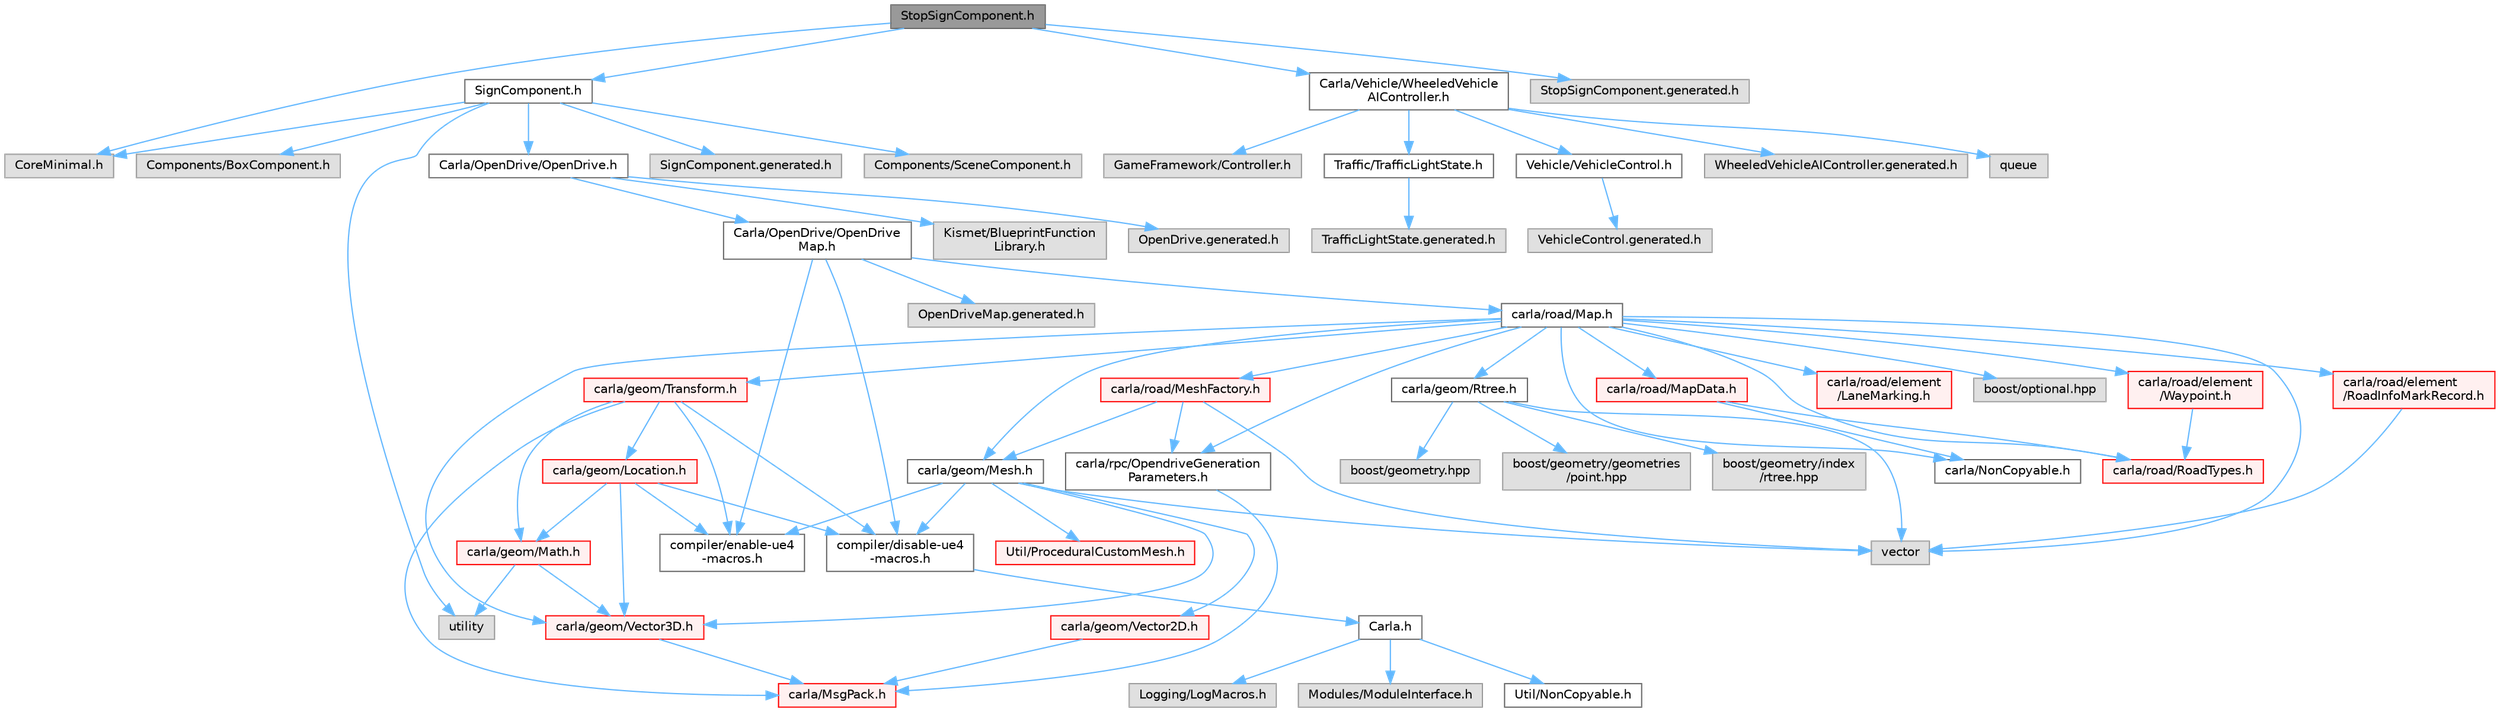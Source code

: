 digraph "StopSignComponent.h"
{
 // INTERACTIVE_SVG=YES
 // LATEX_PDF_SIZE
  bgcolor="transparent";
  edge [fontname=Helvetica,fontsize=10,labelfontname=Helvetica,labelfontsize=10];
  node [fontname=Helvetica,fontsize=10,shape=box,height=0.2,width=0.4];
  Node1 [id="Node000001",label="StopSignComponent.h",height=0.2,width=0.4,color="gray40", fillcolor="grey60", style="filled", fontcolor="black",tooltip=" "];
  Node1 -> Node2 [id="edge1_Node000001_Node000002",color="steelblue1",style="solid",tooltip=" "];
  Node2 [id="Node000002",label="CoreMinimal.h",height=0.2,width=0.4,color="grey60", fillcolor="#E0E0E0", style="filled",tooltip=" "];
  Node1 -> Node3 [id="edge2_Node000001_Node000003",color="steelblue1",style="solid",tooltip=" "];
  Node3 [id="Node000003",label="SignComponent.h",height=0.2,width=0.4,color="grey40", fillcolor="white", style="filled",URL="$de/d8e/SignComponent_8h.html",tooltip=" "];
  Node3 -> Node2 [id="edge3_Node000003_Node000002",color="steelblue1",style="solid",tooltip=" "];
  Node3 -> Node4 [id="edge4_Node000003_Node000004",color="steelblue1",style="solid",tooltip=" "];
  Node4 [id="Node000004",label="Components/SceneComponent.h",height=0.2,width=0.4,color="grey60", fillcolor="#E0E0E0", style="filled",tooltip=" "];
  Node3 -> Node5 [id="edge5_Node000003_Node000005",color="steelblue1",style="solid",tooltip=" "];
  Node5 [id="Node000005",label="Components/BoxComponent.h",height=0.2,width=0.4,color="grey60", fillcolor="#E0E0E0", style="filled",tooltip=" "];
  Node3 -> Node6 [id="edge6_Node000003_Node000006",color="steelblue1",style="solid",tooltip=" "];
  Node6 [id="Node000006",label="Carla/OpenDrive/OpenDrive.h",height=0.2,width=0.4,color="grey40", fillcolor="white", style="filled",URL="$d1/d9b/Unreal_2CarlaUE4_2Plugins_2Carla_2Source_2Carla_2OpenDrive_2OpenDrive_8h.html",tooltip=" "];
  Node6 -> Node7 [id="edge7_Node000006_Node000007",color="steelblue1",style="solid",tooltip=" "];
  Node7 [id="Node000007",label="Carla/OpenDrive/OpenDrive\lMap.h",height=0.2,width=0.4,color="grey40", fillcolor="white", style="filled",URL="$d6/d95/OpenDriveMap_8h.html",tooltip=" "];
  Node7 -> Node8 [id="edge8_Node000007_Node000008",color="steelblue1",style="solid",tooltip=" "];
  Node8 [id="Node000008",label="compiler/disable-ue4\l-macros.h",height=0.2,width=0.4,color="grey40", fillcolor="white", style="filled",URL="$d2/d02/disable-ue4-macros_8h.html",tooltip=" "];
  Node8 -> Node9 [id="edge9_Node000008_Node000009",color="steelblue1",style="solid",tooltip=" "];
  Node9 [id="Node000009",label="Carla.h",height=0.2,width=0.4,color="grey40", fillcolor="white", style="filled",URL="$d7/d7d/Carla_8h.html",tooltip=" "];
  Node9 -> Node10 [id="edge10_Node000009_Node000010",color="steelblue1",style="solid",tooltip=" "];
  Node10 [id="Node000010",label="Util/NonCopyable.h",height=0.2,width=0.4,color="grey40", fillcolor="white", style="filled",URL="$d4/d57/Unreal_2CarlaUE4_2Plugins_2Carla_2Source_2Carla_2Util_2NonCopyable_8h.html",tooltip=" "];
  Node9 -> Node11 [id="edge11_Node000009_Node000011",color="steelblue1",style="solid",tooltip=" "];
  Node11 [id="Node000011",label="Logging/LogMacros.h",height=0.2,width=0.4,color="grey60", fillcolor="#E0E0E0", style="filled",tooltip=" "];
  Node9 -> Node12 [id="edge12_Node000009_Node000012",color="steelblue1",style="solid",tooltip=" "];
  Node12 [id="Node000012",label="Modules/ModuleInterface.h",height=0.2,width=0.4,color="grey60", fillcolor="#E0E0E0", style="filled",tooltip=" "];
  Node7 -> Node13 [id="edge13_Node000007_Node000013",color="steelblue1",style="solid",tooltip=" "];
  Node13 [id="Node000013",label="carla/road/Map.h",height=0.2,width=0.4,color="grey40", fillcolor="white", style="filled",URL="$df/d64/road_2Map_8h.html",tooltip=" "];
  Node13 -> Node14 [id="edge14_Node000013_Node000014",color="steelblue1",style="solid",tooltip=" "];
  Node14 [id="Node000014",label="carla/geom/Mesh.h",height=0.2,width=0.4,color="grey40", fillcolor="white", style="filled",URL="$d9/d31/Mesh_8h.html",tooltip=" "];
  Node14 -> Node15 [id="edge15_Node000014_Node000015",color="steelblue1",style="solid",tooltip=" "];
  Node15 [id="Node000015",label="vector",height=0.2,width=0.4,color="grey60", fillcolor="#E0E0E0", style="filled",tooltip=" "];
  Node14 -> Node16 [id="edge16_Node000014_Node000016",color="steelblue1",style="solid",tooltip=" "];
  Node16 [id="Node000016",label="carla/geom/Vector3D.h",height=0.2,width=0.4,color="red", fillcolor="#FFF0F0", style="filled",URL="$de/d70/geom_2Vector3D_8h.html",tooltip=" "];
  Node16 -> Node17 [id="edge17_Node000016_Node000017",color="steelblue1",style="solid",tooltip=" "];
  Node17 [id="Node000017",label="carla/MsgPack.h",height=0.2,width=0.4,color="red", fillcolor="#FFF0F0", style="filled",URL="$d9/d6f/MsgPack_8h.html",tooltip=" "];
  Node14 -> Node33 [id="edge18_Node000014_Node000033",color="steelblue1",style="solid",tooltip=" "];
  Node33 [id="Node000033",label="carla/geom/Vector2D.h",height=0.2,width=0.4,color="red", fillcolor="#FFF0F0", style="filled",URL="$d7/d26/geom_2Vector2D_8h.html",tooltip=" "];
  Node33 -> Node17 [id="edge19_Node000033_Node000017",color="steelblue1",style="solid",tooltip=" "];
  Node14 -> Node34 [id="edge20_Node000014_Node000034",color="steelblue1",style="solid",tooltip=" "];
  Node34 [id="Node000034",label="compiler/enable-ue4\l-macros.h",height=0.2,width=0.4,color="grey40", fillcolor="white", style="filled",URL="$d9/da2/enable-ue4-macros_8h.html",tooltip=" "];
  Node14 -> Node35 [id="edge21_Node000014_Node000035",color="steelblue1",style="solid",tooltip=" "];
  Node35 [id="Node000035",label="Util/ProceduralCustomMesh.h",height=0.2,width=0.4,color="red", fillcolor="#FFF0F0", style="filled",URL="$d5/d30/ProceduralCustomMesh_8h.html",tooltip=" "];
  Node14 -> Node8 [id="edge22_Node000014_Node000008",color="steelblue1",style="solid",tooltip=" "];
  Node13 -> Node37 [id="edge23_Node000013_Node000037",color="steelblue1",style="solid",tooltip=" "];
  Node37 [id="Node000037",label="carla/geom/Rtree.h",height=0.2,width=0.4,color="grey40", fillcolor="white", style="filled",URL="$d5/d30/Rtree_8h.html",tooltip=" "];
  Node37 -> Node15 [id="edge24_Node000037_Node000015",color="steelblue1",style="solid",tooltip=" "];
  Node37 -> Node38 [id="edge25_Node000037_Node000038",color="steelblue1",style="solid",tooltip=" "];
  Node38 [id="Node000038",label="boost/geometry.hpp",height=0.2,width=0.4,color="grey60", fillcolor="#E0E0E0", style="filled",tooltip=" "];
  Node37 -> Node39 [id="edge26_Node000037_Node000039",color="steelblue1",style="solid",tooltip=" "];
  Node39 [id="Node000039",label="boost/geometry/geometries\l/point.hpp",height=0.2,width=0.4,color="grey60", fillcolor="#E0E0E0", style="filled",tooltip=" "];
  Node37 -> Node40 [id="edge27_Node000037_Node000040",color="steelblue1",style="solid",tooltip=" "];
  Node40 [id="Node000040",label="boost/geometry/index\l/rtree.hpp",height=0.2,width=0.4,color="grey60", fillcolor="#E0E0E0", style="filled",tooltip=" "];
  Node13 -> Node41 [id="edge28_Node000013_Node000041",color="steelblue1",style="solid",tooltip=" "];
  Node41 [id="Node000041",label="carla/geom/Transform.h",height=0.2,width=0.4,color="red", fillcolor="#FFF0F0", style="filled",URL="$de/d17/geom_2Transform_8h.html",tooltip=" "];
  Node41 -> Node17 [id="edge29_Node000041_Node000017",color="steelblue1",style="solid",tooltip=" "];
  Node41 -> Node42 [id="edge30_Node000041_Node000042",color="steelblue1",style="solid",tooltip=" "];
  Node42 [id="Node000042",label="carla/geom/Location.h",height=0.2,width=0.4,color="red", fillcolor="#FFF0F0", style="filled",URL="$d9/d8b/geom_2Location_8h.html",tooltip=" "];
  Node42 -> Node16 [id="edge31_Node000042_Node000016",color="steelblue1",style="solid",tooltip=" "];
  Node42 -> Node44 [id="edge32_Node000042_Node000044",color="steelblue1",style="solid",tooltip=" "];
  Node44 [id="Node000044",label="carla/geom/Math.h",height=0.2,width=0.4,color="red", fillcolor="#FFF0F0", style="filled",URL="$db/d8a/Math_8h.html",tooltip=" "];
  Node44 -> Node16 [id="edge33_Node000044_Node000016",color="steelblue1",style="solid",tooltip=" "];
  Node44 -> Node45 [id="edge34_Node000044_Node000045",color="steelblue1",style="solid",tooltip=" "];
  Node45 [id="Node000045",label="utility",height=0.2,width=0.4,color="grey60", fillcolor="#E0E0E0", style="filled",tooltip=" "];
  Node42 -> Node34 [id="edge35_Node000042_Node000034",color="steelblue1",style="solid",tooltip=" "];
  Node42 -> Node8 [id="edge36_Node000042_Node000008",color="steelblue1",style="solid",tooltip=" "];
  Node41 -> Node44 [id="edge37_Node000041_Node000044",color="steelblue1",style="solid",tooltip=" "];
  Node41 -> Node34 [id="edge38_Node000041_Node000034",color="steelblue1",style="solid",tooltip=" "];
  Node41 -> Node8 [id="edge39_Node000041_Node000008",color="steelblue1",style="solid",tooltip=" "];
  Node13 -> Node50 [id="edge40_Node000013_Node000050",color="steelblue1",style="solid",tooltip=" "];
  Node50 [id="Node000050",label="carla/NonCopyable.h",height=0.2,width=0.4,color="grey40", fillcolor="white", style="filled",URL="$d4/dd8/LibCarla_2source_2carla_2NonCopyable_8h.html",tooltip=" "];
  Node13 -> Node51 [id="edge41_Node000013_Node000051",color="steelblue1",style="solid",tooltip=" "];
  Node51 [id="Node000051",label="carla/road/element\l/LaneMarking.h",height=0.2,width=0.4,color="red", fillcolor="#FFF0F0", style="filled",URL="$d5/d4c/LaneMarking_8h.html",tooltip=" "];
  Node13 -> Node53 [id="edge42_Node000013_Node000053",color="steelblue1",style="solid",tooltip=" "];
  Node53 [id="Node000053",label="carla/road/element\l/RoadInfoMarkRecord.h",height=0.2,width=0.4,color="red", fillcolor="#FFF0F0", style="filled",URL="$dd/d32/RoadInfoMarkRecord_8h.html",tooltip=" "];
  Node53 -> Node15 [id="edge43_Node000053_Node000015",color="steelblue1",style="solid",tooltip=" "];
  Node13 -> Node58 [id="edge44_Node000013_Node000058",color="steelblue1",style="solid",tooltip=" "];
  Node58 [id="Node000058",label="carla/road/element\l/Waypoint.h",height=0.2,width=0.4,color="red", fillcolor="#FFF0F0", style="filled",URL="$d3/dbb/road_2element_2Waypoint_8h.html",tooltip=" "];
  Node58 -> Node59 [id="edge45_Node000058_Node000059",color="steelblue1",style="solid",tooltip=" "];
  Node59 [id="Node000059",label="carla/road/RoadTypes.h",height=0.2,width=0.4,color="red", fillcolor="#FFF0F0", style="filled",URL="$d6/dbb/RoadTypes_8h.html",tooltip=" "];
  Node13 -> Node61 [id="edge46_Node000013_Node000061",color="steelblue1",style="solid",tooltip=" "];
  Node61 [id="Node000061",label="carla/road/MapData.h",height=0.2,width=0.4,color="red", fillcolor="#FFF0F0", style="filled",URL="$d5/db7/MapData_8h.html",tooltip=" "];
  Node61 -> Node50 [id="edge47_Node000061_Node000050",color="steelblue1",style="solid",tooltip=" "];
  Node61 -> Node59 [id="edge48_Node000061_Node000059",color="steelblue1",style="solid",tooltip=" "];
  Node13 -> Node59 [id="edge49_Node000013_Node000059",color="steelblue1",style="solid",tooltip=" "];
  Node13 -> Node93 [id="edge50_Node000013_Node000093",color="steelblue1",style="solid",tooltip=" "];
  Node93 [id="Node000093",label="carla/road/MeshFactory.h",height=0.2,width=0.4,color="red", fillcolor="#FFF0F0", style="filled",URL="$d9/d87/MeshFactory_8h.html",tooltip=" "];
  Node93 -> Node15 [id="edge51_Node000093_Node000015",color="steelblue1",style="solid",tooltip=" "];
  Node93 -> Node14 [id="edge52_Node000093_Node000014",color="steelblue1",style="solid",tooltip=" "];
  Node93 -> Node94 [id="edge53_Node000093_Node000094",color="steelblue1",style="solid",tooltip=" "];
  Node94 [id="Node000094",label="carla/rpc/OpendriveGeneration\lParameters.h",height=0.2,width=0.4,color="grey40", fillcolor="white", style="filled",URL="$d9/d3b/OpendriveGenerationParameters_8h.html",tooltip=" "];
  Node94 -> Node17 [id="edge54_Node000094_Node000017",color="steelblue1",style="solid",tooltip=" "];
  Node13 -> Node16 [id="edge55_Node000013_Node000016",color="steelblue1",style="solid",tooltip=" "];
  Node13 -> Node94 [id="edge56_Node000013_Node000094",color="steelblue1",style="solid",tooltip=" "];
  Node13 -> Node95 [id="edge57_Node000013_Node000095",color="steelblue1",style="solid",tooltip=" "];
  Node95 [id="Node000095",label="boost/optional.hpp",height=0.2,width=0.4,color="grey60", fillcolor="#E0E0E0", style="filled",tooltip=" "];
  Node13 -> Node15 [id="edge58_Node000013_Node000015",color="steelblue1",style="solid",tooltip=" "];
  Node7 -> Node34 [id="edge59_Node000007_Node000034",color="steelblue1",style="solid",tooltip=" "];
  Node7 -> Node96 [id="edge60_Node000007_Node000096",color="steelblue1",style="solid",tooltip=" "];
  Node96 [id="Node000096",label="OpenDriveMap.generated.h",height=0.2,width=0.4,color="grey60", fillcolor="#E0E0E0", style="filled",tooltip=" "];
  Node6 -> Node97 [id="edge61_Node000006_Node000097",color="steelblue1",style="solid",tooltip=" "];
  Node97 [id="Node000097",label="Kismet/BlueprintFunction\lLibrary.h",height=0.2,width=0.4,color="grey60", fillcolor="#E0E0E0", style="filled",tooltip=" "];
  Node6 -> Node98 [id="edge62_Node000006_Node000098",color="steelblue1",style="solid",tooltip=" "];
  Node98 [id="Node000098",label="OpenDrive.generated.h",height=0.2,width=0.4,color="grey60", fillcolor="#E0E0E0", style="filled",tooltip=" "];
  Node3 -> Node45 [id="edge63_Node000003_Node000045",color="steelblue1",style="solid",tooltip=" "];
  Node3 -> Node99 [id="edge64_Node000003_Node000099",color="steelblue1",style="solid",tooltip=" "];
  Node99 [id="Node000099",label="SignComponent.generated.h",height=0.2,width=0.4,color="grey60", fillcolor="#E0E0E0", style="filled",tooltip=" "];
  Node1 -> Node100 [id="edge65_Node000001_Node000100",color="steelblue1",style="solid",tooltip=" "];
  Node100 [id="Node000100",label="Carla/Vehicle/WheeledVehicle\lAIController.h",height=0.2,width=0.4,color="grey40", fillcolor="white", style="filled",URL="$d2/d29/WheeledVehicleAIController_8h.html",tooltip=" "];
  Node100 -> Node101 [id="edge66_Node000100_Node000101",color="steelblue1",style="solid",tooltip=" "];
  Node101 [id="Node000101",label="queue",height=0.2,width=0.4,color="grey60", fillcolor="#E0E0E0", style="filled",tooltip=" "];
  Node100 -> Node102 [id="edge67_Node000100_Node000102",color="steelblue1",style="solid",tooltip=" "];
  Node102 [id="Node000102",label="GameFramework/Controller.h",height=0.2,width=0.4,color="grey60", fillcolor="#E0E0E0", style="filled",tooltip=" "];
  Node100 -> Node103 [id="edge68_Node000100_Node000103",color="steelblue1",style="solid",tooltip=" "];
  Node103 [id="Node000103",label="Traffic/TrafficLightState.h",height=0.2,width=0.4,color="grey40", fillcolor="white", style="filled",URL="$df/d9b/Unreal_2CarlaUE4_2Plugins_2Carla_2Source_2Carla_2Traffic_2TrafficLightState_8h.html",tooltip=" "];
  Node103 -> Node104 [id="edge69_Node000103_Node000104",color="steelblue1",style="solid",tooltip=" "];
  Node104 [id="Node000104",label="TrafficLightState.generated.h",height=0.2,width=0.4,color="grey60", fillcolor="#E0E0E0", style="filled",tooltip=" "];
  Node100 -> Node105 [id="edge70_Node000100_Node000105",color="steelblue1",style="solid",tooltip=" "];
  Node105 [id="Node000105",label="Vehicle/VehicleControl.h",height=0.2,width=0.4,color="grey40", fillcolor="white", style="filled",URL="$d4/dbd/Unreal_2CarlaUE4_2Plugins_2Carla_2Source_2Carla_2Vehicle_2VehicleControl_8h.html",tooltip=" "];
  Node105 -> Node106 [id="edge71_Node000105_Node000106",color="steelblue1",style="solid",tooltip=" "];
  Node106 [id="Node000106",label="VehicleControl.generated.h",height=0.2,width=0.4,color="grey60", fillcolor="#E0E0E0", style="filled",tooltip=" "];
  Node100 -> Node107 [id="edge72_Node000100_Node000107",color="steelblue1",style="solid",tooltip=" "];
  Node107 [id="Node000107",label="WheeledVehicleAIController.generated.h",height=0.2,width=0.4,color="grey60", fillcolor="#E0E0E0", style="filled",tooltip=" "];
  Node1 -> Node108 [id="edge73_Node000001_Node000108",color="steelblue1",style="solid",tooltip=" "];
  Node108 [id="Node000108",label="StopSignComponent.generated.h",height=0.2,width=0.4,color="grey60", fillcolor="#E0E0E0", style="filled",tooltip=" "];
}
